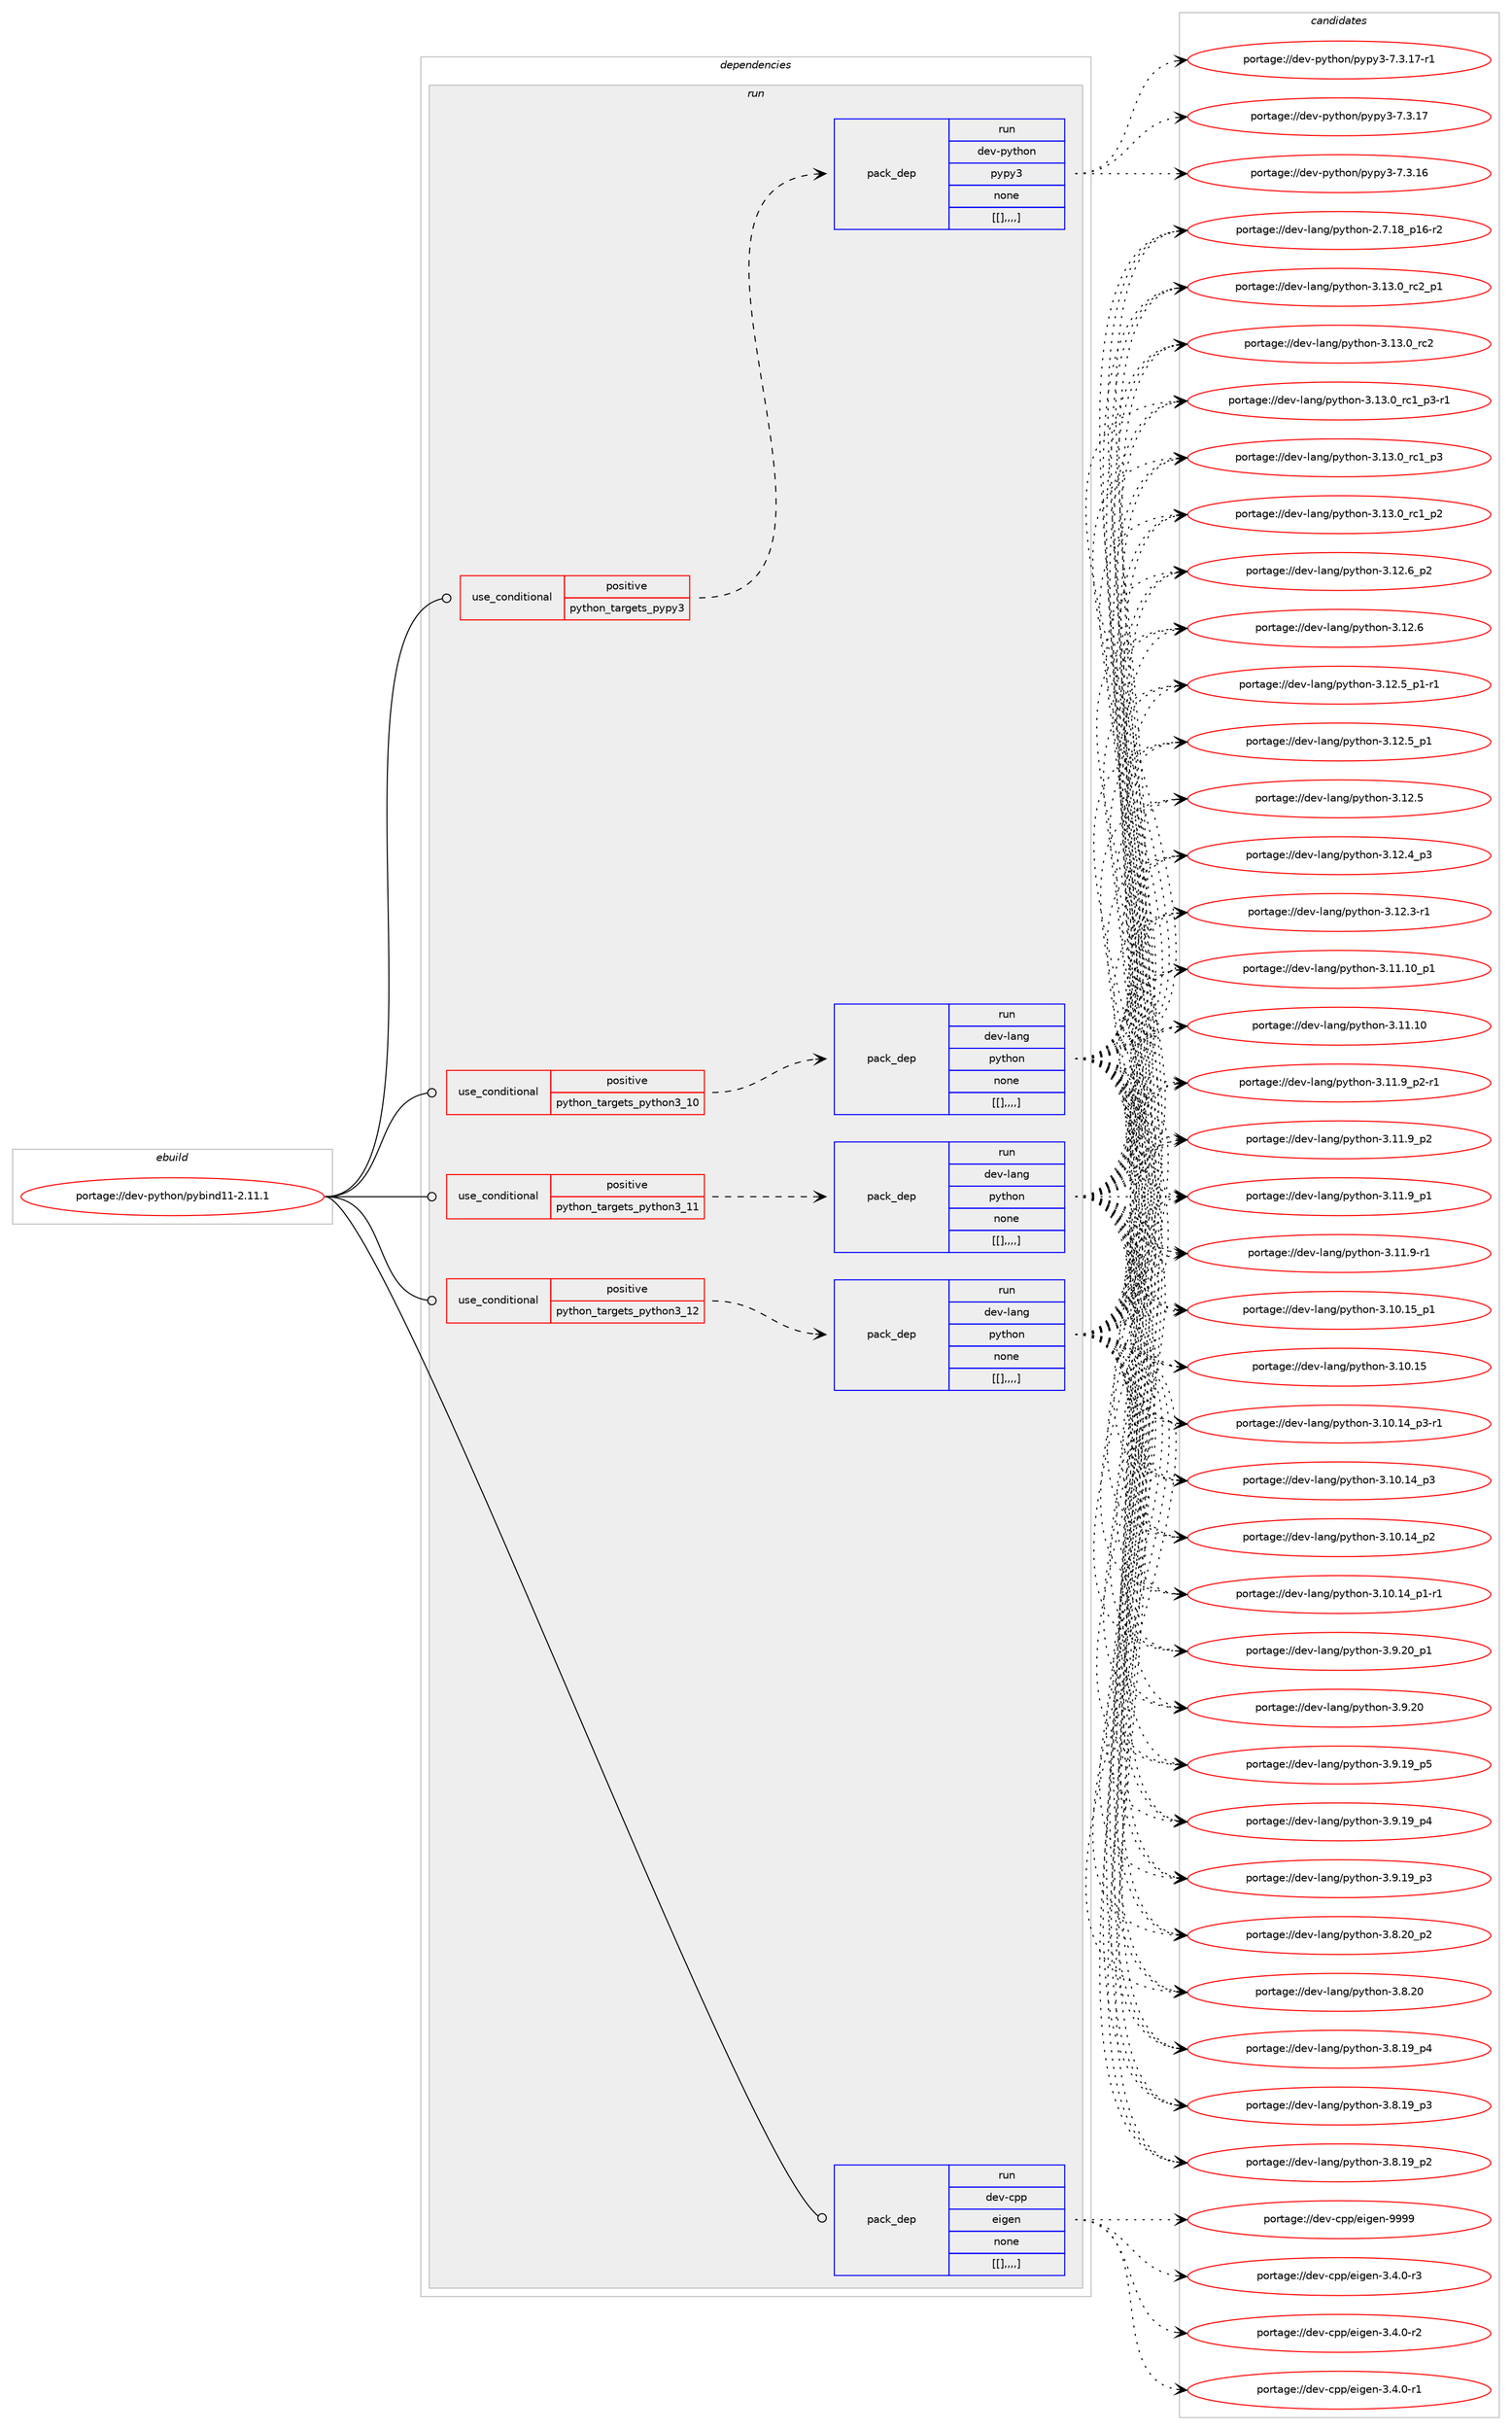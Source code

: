 digraph prolog {

# *************
# Graph options
# *************

newrank=true;
concentrate=true;
compound=true;
graph [rankdir=LR,fontname=Helvetica,fontsize=10,ranksep=1.5];#, ranksep=2.5, nodesep=0.2];
edge  [arrowhead=vee];
node  [fontname=Helvetica,fontsize=10];

# **********
# The ebuild
# **********

subgraph cluster_leftcol {
color=gray;
label=<<i>ebuild</i>>;
id [label="portage://dev-python/pybind11-2.11.1", color=red, width=4, href="../dev-python/pybind11-2.11.1.svg"];
}

# ****************
# The dependencies
# ****************

subgraph cluster_midcol {
color=gray;
label=<<i>dependencies</i>>;
subgraph cluster_compile {
fillcolor="#eeeeee";
style=filled;
label=<<i>compile</i>>;
}
subgraph cluster_compileandrun {
fillcolor="#eeeeee";
style=filled;
label=<<i>compile and run</i>>;
}
subgraph cluster_run {
fillcolor="#eeeeee";
style=filled;
label=<<i>run</i>>;
subgraph cond38013 {
dependency158267 [label=<<TABLE BORDER="0" CELLBORDER="1" CELLSPACING="0" CELLPADDING="4"><TR><TD ROWSPAN="3" CELLPADDING="10">use_conditional</TD></TR><TR><TD>positive</TD></TR><TR><TD>python_targets_pypy3</TD></TR></TABLE>>, shape=none, color=red];
subgraph pack119037 {
dependency158268 [label=<<TABLE BORDER="0" CELLBORDER="1" CELLSPACING="0" CELLPADDING="4" WIDTH="220"><TR><TD ROWSPAN="6" CELLPADDING="30">pack_dep</TD></TR><TR><TD WIDTH="110">run</TD></TR><TR><TD>dev-python</TD></TR><TR><TD>pypy3</TD></TR><TR><TD>none</TD></TR><TR><TD>[[],,,,]</TD></TR></TABLE>>, shape=none, color=blue];
}
dependency158267:e -> dependency158268:w [weight=20,style="dashed",arrowhead="vee"];
}
id:e -> dependency158267:w [weight=20,style="solid",arrowhead="odot"];
subgraph cond38014 {
dependency158269 [label=<<TABLE BORDER="0" CELLBORDER="1" CELLSPACING="0" CELLPADDING="4"><TR><TD ROWSPAN="3" CELLPADDING="10">use_conditional</TD></TR><TR><TD>positive</TD></TR><TR><TD>python_targets_python3_10</TD></TR></TABLE>>, shape=none, color=red];
subgraph pack119038 {
dependency158270 [label=<<TABLE BORDER="0" CELLBORDER="1" CELLSPACING="0" CELLPADDING="4" WIDTH="220"><TR><TD ROWSPAN="6" CELLPADDING="30">pack_dep</TD></TR><TR><TD WIDTH="110">run</TD></TR><TR><TD>dev-lang</TD></TR><TR><TD>python</TD></TR><TR><TD>none</TD></TR><TR><TD>[[],,,,]</TD></TR></TABLE>>, shape=none, color=blue];
}
dependency158269:e -> dependency158270:w [weight=20,style="dashed",arrowhead="vee"];
}
id:e -> dependency158269:w [weight=20,style="solid",arrowhead="odot"];
subgraph cond38015 {
dependency158271 [label=<<TABLE BORDER="0" CELLBORDER="1" CELLSPACING="0" CELLPADDING="4"><TR><TD ROWSPAN="3" CELLPADDING="10">use_conditional</TD></TR><TR><TD>positive</TD></TR><TR><TD>python_targets_python3_11</TD></TR></TABLE>>, shape=none, color=red];
subgraph pack119039 {
dependency158272 [label=<<TABLE BORDER="0" CELLBORDER="1" CELLSPACING="0" CELLPADDING="4" WIDTH="220"><TR><TD ROWSPAN="6" CELLPADDING="30">pack_dep</TD></TR><TR><TD WIDTH="110">run</TD></TR><TR><TD>dev-lang</TD></TR><TR><TD>python</TD></TR><TR><TD>none</TD></TR><TR><TD>[[],,,,]</TD></TR></TABLE>>, shape=none, color=blue];
}
dependency158271:e -> dependency158272:w [weight=20,style="dashed",arrowhead="vee"];
}
id:e -> dependency158271:w [weight=20,style="solid",arrowhead="odot"];
subgraph cond38016 {
dependency158273 [label=<<TABLE BORDER="0" CELLBORDER="1" CELLSPACING="0" CELLPADDING="4"><TR><TD ROWSPAN="3" CELLPADDING="10">use_conditional</TD></TR><TR><TD>positive</TD></TR><TR><TD>python_targets_python3_12</TD></TR></TABLE>>, shape=none, color=red];
subgraph pack119040 {
dependency158274 [label=<<TABLE BORDER="0" CELLBORDER="1" CELLSPACING="0" CELLPADDING="4" WIDTH="220"><TR><TD ROWSPAN="6" CELLPADDING="30">pack_dep</TD></TR><TR><TD WIDTH="110">run</TD></TR><TR><TD>dev-lang</TD></TR><TR><TD>python</TD></TR><TR><TD>none</TD></TR><TR><TD>[[],,,,]</TD></TR></TABLE>>, shape=none, color=blue];
}
dependency158273:e -> dependency158274:w [weight=20,style="dashed",arrowhead="vee"];
}
id:e -> dependency158273:w [weight=20,style="solid",arrowhead="odot"];
subgraph pack119041 {
dependency158275 [label=<<TABLE BORDER="0" CELLBORDER="1" CELLSPACING="0" CELLPADDING="4" WIDTH="220"><TR><TD ROWSPAN="6" CELLPADDING="30">pack_dep</TD></TR><TR><TD WIDTH="110">run</TD></TR><TR><TD>dev-cpp</TD></TR><TR><TD>eigen</TD></TR><TR><TD>none</TD></TR><TR><TD>[[],,,,]</TD></TR></TABLE>>, shape=none, color=blue];
}
id:e -> dependency158275:w [weight=20,style="solid",arrowhead="odot"];
}
}

# **************
# The candidates
# **************

subgraph cluster_choices {
rank=same;
color=gray;
label=<<i>candidates</i>>;

subgraph choice119037 {
color=black;
nodesep=1;
choice100101118451121211161041111104711212111212151455546514649554511449 [label="portage://dev-python/pypy3-7.3.17-r1", color=red, width=4,href="../dev-python/pypy3-7.3.17-r1.svg"];
choice10010111845112121116104111110471121211121215145554651464955 [label="portage://dev-python/pypy3-7.3.17", color=red, width=4,href="../dev-python/pypy3-7.3.17.svg"];
choice10010111845112121116104111110471121211121215145554651464954 [label="portage://dev-python/pypy3-7.3.16", color=red, width=4,href="../dev-python/pypy3-7.3.16.svg"];
dependency158268:e -> choice100101118451121211161041111104711212111212151455546514649554511449:w [style=dotted,weight="100"];
dependency158268:e -> choice10010111845112121116104111110471121211121215145554651464955:w [style=dotted,weight="100"];
dependency158268:e -> choice10010111845112121116104111110471121211121215145554651464954:w [style=dotted,weight="100"];
}
subgraph choice119038 {
color=black;
nodesep=1;
choice100101118451089711010347112121116104111110455146495146489511499509511249 [label="portage://dev-lang/python-3.13.0_rc2_p1", color=red, width=4,href="../dev-lang/python-3.13.0_rc2_p1.svg"];
choice10010111845108971101034711212111610411111045514649514648951149950 [label="portage://dev-lang/python-3.13.0_rc2", color=red, width=4,href="../dev-lang/python-3.13.0_rc2.svg"];
choice1001011184510897110103471121211161041111104551464951464895114994995112514511449 [label="portage://dev-lang/python-3.13.0_rc1_p3-r1", color=red, width=4,href="../dev-lang/python-3.13.0_rc1_p3-r1.svg"];
choice100101118451089711010347112121116104111110455146495146489511499499511251 [label="portage://dev-lang/python-3.13.0_rc1_p3", color=red, width=4,href="../dev-lang/python-3.13.0_rc1_p3.svg"];
choice100101118451089711010347112121116104111110455146495146489511499499511250 [label="portage://dev-lang/python-3.13.0_rc1_p2", color=red, width=4,href="../dev-lang/python-3.13.0_rc1_p2.svg"];
choice100101118451089711010347112121116104111110455146495046549511250 [label="portage://dev-lang/python-3.12.6_p2", color=red, width=4,href="../dev-lang/python-3.12.6_p2.svg"];
choice10010111845108971101034711212111610411111045514649504654 [label="portage://dev-lang/python-3.12.6", color=red, width=4,href="../dev-lang/python-3.12.6.svg"];
choice1001011184510897110103471121211161041111104551464950465395112494511449 [label="portage://dev-lang/python-3.12.5_p1-r1", color=red, width=4,href="../dev-lang/python-3.12.5_p1-r1.svg"];
choice100101118451089711010347112121116104111110455146495046539511249 [label="portage://dev-lang/python-3.12.5_p1", color=red, width=4,href="../dev-lang/python-3.12.5_p1.svg"];
choice10010111845108971101034711212111610411111045514649504653 [label="portage://dev-lang/python-3.12.5", color=red, width=4,href="../dev-lang/python-3.12.5.svg"];
choice100101118451089711010347112121116104111110455146495046529511251 [label="portage://dev-lang/python-3.12.4_p3", color=red, width=4,href="../dev-lang/python-3.12.4_p3.svg"];
choice100101118451089711010347112121116104111110455146495046514511449 [label="portage://dev-lang/python-3.12.3-r1", color=red, width=4,href="../dev-lang/python-3.12.3-r1.svg"];
choice10010111845108971101034711212111610411111045514649494649489511249 [label="portage://dev-lang/python-3.11.10_p1", color=red, width=4,href="../dev-lang/python-3.11.10_p1.svg"];
choice1001011184510897110103471121211161041111104551464949464948 [label="portage://dev-lang/python-3.11.10", color=red, width=4,href="../dev-lang/python-3.11.10.svg"];
choice1001011184510897110103471121211161041111104551464949465795112504511449 [label="portage://dev-lang/python-3.11.9_p2-r1", color=red, width=4,href="../dev-lang/python-3.11.9_p2-r1.svg"];
choice100101118451089711010347112121116104111110455146494946579511250 [label="portage://dev-lang/python-3.11.9_p2", color=red, width=4,href="../dev-lang/python-3.11.9_p2.svg"];
choice100101118451089711010347112121116104111110455146494946579511249 [label="portage://dev-lang/python-3.11.9_p1", color=red, width=4,href="../dev-lang/python-3.11.9_p1.svg"];
choice100101118451089711010347112121116104111110455146494946574511449 [label="portage://dev-lang/python-3.11.9-r1", color=red, width=4,href="../dev-lang/python-3.11.9-r1.svg"];
choice10010111845108971101034711212111610411111045514649484649539511249 [label="portage://dev-lang/python-3.10.15_p1", color=red, width=4,href="../dev-lang/python-3.10.15_p1.svg"];
choice1001011184510897110103471121211161041111104551464948464953 [label="portage://dev-lang/python-3.10.15", color=red, width=4,href="../dev-lang/python-3.10.15.svg"];
choice100101118451089711010347112121116104111110455146494846495295112514511449 [label="portage://dev-lang/python-3.10.14_p3-r1", color=red, width=4,href="../dev-lang/python-3.10.14_p3-r1.svg"];
choice10010111845108971101034711212111610411111045514649484649529511251 [label="portage://dev-lang/python-3.10.14_p3", color=red, width=4,href="../dev-lang/python-3.10.14_p3.svg"];
choice10010111845108971101034711212111610411111045514649484649529511250 [label="portage://dev-lang/python-3.10.14_p2", color=red, width=4,href="../dev-lang/python-3.10.14_p2.svg"];
choice100101118451089711010347112121116104111110455146494846495295112494511449 [label="portage://dev-lang/python-3.10.14_p1-r1", color=red, width=4,href="../dev-lang/python-3.10.14_p1-r1.svg"];
choice100101118451089711010347112121116104111110455146574650489511249 [label="portage://dev-lang/python-3.9.20_p1", color=red, width=4,href="../dev-lang/python-3.9.20_p1.svg"];
choice10010111845108971101034711212111610411111045514657465048 [label="portage://dev-lang/python-3.9.20", color=red, width=4,href="../dev-lang/python-3.9.20.svg"];
choice100101118451089711010347112121116104111110455146574649579511253 [label="portage://dev-lang/python-3.9.19_p5", color=red, width=4,href="../dev-lang/python-3.9.19_p5.svg"];
choice100101118451089711010347112121116104111110455146574649579511252 [label="portage://dev-lang/python-3.9.19_p4", color=red, width=4,href="../dev-lang/python-3.9.19_p4.svg"];
choice100101118451089711010347112121116104111110455146574649579511251 [label="portage://dev-lang/python-3.9.19_p3", color=red, width=4,href="../dev-lang/python-3.9.19_p3.svg"];
choice100101118451089711010347112121116104111110455146564650489511250 [label="portage://dev-lang/python-3.8.20_p2", color=red, width=4,href="../dev-lang/python-3.8.20_p2.svg"];
choice10010111845108971101034711212111610411111045514656465048 [label="portage://dev-lang/python-3.8.20", color=red, width=4,href="../dev-lang/python-3.8.20.svg"];
choice100101118451089711010347112121116104111110455146564649579511252 [label="portage://dev-lang/python-3.8.19_p4", color=red, width=4,href="../dev-lang/python-3.8.19_p4.svg"];
choice100101118451089711010347112121116104111110455146564649579511251 [label="portage://dev-lang/python-3.8.19_p3", color=red, width=4,href="../dev-lang/python-3.8.19_p3.svg"];
choice100101118451089711010347112121116104111110455146564649579511250 [label="portage://dev-lang/python-3.8.19_p2", color=red, width=4,href="../dev-lang/python-3.8.19_p2.svg"];
choice100101118451089711010347112121116104111110455046554649569511249544511450 [label="portage://dev-lang/python-2.7.18_p16-r2", color=red, width=4,href="../dev-lang/python-2.7.18_p16-r2.svg"];
dependency158270:e -> choice100101118451089711010347112121116104111110455146495146489511499509511249:w [style=dotted,weight="100"];
dependency158270:e -> choice10010111845108971101034711212111610411111045514649514648951149950:w [style=dotted,weight="100"];
dependency158270:e -> choice1001011184510897110103471121211161041111104551464951464895114994995112514511449:w [style=dotted,weight="100"];
dependency158270:e -> choice100101118451089711010347112121116104111110455146495146489511499499511251:w [style=dotted,weight="100"];
dependency158270:e -> choice100101118451089711010347112121116104111110455146495146489511499499511250:w [style=dotted,weight="100"];
dependency158270:e -> choice100101118451089711010347112121116104111110455146495046549511250:w [style=dotted,weight="100"];
dependency158270:e -> choice10010111845108971101034711212111610411111045514649504654:w [style=dotted,weight="100"];
dependency158270:e -> choice1001011184510897110103471121211161041111104551464950465395112494511449:w [style=dotted,weight="100"];
dependency158270:e -> choice100101118451089711010347112121116104111110455146495046539511249:w [style=dotted,weight="100"];
dependency158270:e -> choice10010111845108971101034711212111610411111045514649504653:w [style=dotted,weight="100"];
dependency158270:e -> choice100101118451089711010347112121116104111110455146495046529511251:w [style=dotted,weight="100"];
dependency158270:e -> choice100101118451089711010347112121116104111110455146495046514511449:w [style=dotted,weight="100"];
dependency158270:e -> choice10010111845108971101034711212111610411111045514649494649489511249:w [style=dotted,weight="100"];
dependency158270:e -> choice1001011184510897110103471121211161041111104551464949464948:w [style=dotted,weight="100"];
dependency158270:e -> choice1001011184510897110103471121211161041111104551464949465795112504511449:w [style=dotted,weight="100"];
dependency158270:e -> choice100101118451089711010347112121116104111110455146494946579511250:w [style=dotted,weight="100"];
dependency158270:e -> choice100101118451089711010347112121116104111110455146494946579511249:w [style=dotted,weight="100"];
dependency158270:e -> choice100101118451089711010347112121116104111110455146494946574511449:w [style=dotted,weight="100"];
dependency158270:e -> choice10010111845108971101034711212111610411111045514649484649539511249:w [style=dotted,weight="100"];
dependency158270:e -> choice1001011184510897110103471121211161041111104551464948464953:w [style=dotted,weight="100"];
dependency158270:e -> choice100101118451089711010347112121116104111110455146494846495295112514511449:w [style=dotted,weight="100"];
dependency158270:e -> choice10010111845108971101034711212111610411111045514649484649529511251:w [style=dotted,weight="100"];
dependency158270:e -> choice10010111845108971101034711212111610411111045514649484649529511250:w [style=dotted,weight="100"];
dependency158270:e -> choice100101118451089711010347112121116104111110455146494846495295112494511449:w [style=dotted,weight="100"];
dependency158270:e -> choice100101118451089711010347112121116104111110455146574650489511249:w [style=dotted,weight="100"];
dependency158270:e -> choice10010111845108971101034711212111610411111045514657465048:w [style=dotted,weight="100"];
dependency158270:e -> choice100101118451089711010347112121116104111110455146574649579511253:w [style=dotted,weight="100"];
dependency158270:e -> choice100101118451089711010347112121116104111110455146574649579511252:w [style=dotted,weight="100"];
dependency158270:e -> choice100101118451089711010347112121116104111110455146574649579511251:w [style=dotted,weight="100"];
dependency158270:e -> choice100101118451089711010347112121116104111110455146564650489511250:w [style=dotted,weight="100"];
dependency158270:e -> choice10010111845108971101034711212111610411111045514656465048:w [style=dotted,weight="100"];
dependency158270:e -> choice100101118451089711010347112121116104111110455146564649579511252:w [style=dotted,weight="100"];
dependency158270:e -> choice100101118451089711010347112121116104111110455146564649579511251:w [style=dotted,weight="100"];
dependency158270:e -> choice100101118451089711010347112121116104111110455146564649579511250:w [style=dotted,weight="100"];
dependency158270:e -> choice100101118451089711010347112121116104111110455046554649569511249544511450:w [style=dotted,weight="100"];
}
subgraph choice119039 {
color=black;
nodesep=1;
choice100101118451089711010347112121116104111110455146495146489511499509511249 [label="portage://dev-lang/python-3.13.0_rc2_p1", color=red, width=4,href="../dev-lang/python-3.13.0_rc2_p1.svg"];
choice10010111845108971101034711212111610411111045514649514648951149950 [label="portage://dev-lang/python-3.13.0_rc2", color=red, width=4,href="../dev-lang/python-3.13.0_rc2.svg"];
choice1001011184510897110103471121211161041111104551464951464895114994995112514511449 [label="portage://dev-lang/python-3.13.0_rc1_p3-r1", color=red, width=4,href="../dev-lang/python-3.13.0_rc1_p3-r1.svg"];
choice100101118451089711010347112121116104111110455146495146489511499499511251 [label="portage://dev-lang/python-3.13.0_rc1_p3", color=red, width=4,href="../dev-lang/python-3.13.0_rc1_p3.svg"];
choice100101118451089711010347112121116104111110455146495146489511499499511250 [label="portage://dev-lang/python-3.13.0_rc1_p2", color=red, width=4,href="../dev-lang/python-3.13.0_rc1_p2.svg"];
choice100101118451089711010347112121116104111110455146495046549511250 [label="portage://dev-lang/python-3.12.6_p2", color=red, width=4,href="../dev-lang/python-3.12.6_p2.svg"];
choice10010111845108971101034711212111610411111045514649504654 [label="portage://dev-lang/python-3.12.6", color=red, width=4,href="../dev-lang/python-3.12.6.svg"];
choice1001011184510897110103471121211161041111104551464950465395112494511449 [label="portage://dev-lang/python-3.12.5_p1-r1", color=red, width=4,href="../dev-lang/python-3.12.5_p1-r1.svg"];
choice100101118451089711010347112121116104111110455146495046539511249 [label="portage://dev-lang/python-3.12.5_p1", color=red, width=4,href="../dev-lang/python-3.12.5_p1.svg"];
choice10010111845108971101034711212111610411111045514649504653 [label="portage://dev-lang/python-3.12.5", color=red, width=4,href="../dev-lang/python-3.12.5.svg"];
choice100101118451089711010347112121116104111110455146495046529511251 [label="portage://dev-lang/python-3.12.4_p3", color=red, width=4,href="../dev-lang/python-3.12.4_p3.svg"];
choice100101118451089711010347112121116104111110455146495046514511449 [label="portage://dev-lang/python-3.12.3-r1", color=red, width=4,href="../dev-lang/python-3.12.3-r1.svg"];
choice10010111845108971101034711212111610411111045514649494649489511249 [label="portage://dev-lang/python-3.11.10_p1", color=red, width=4,href="../dev-lang/python-3.11.10_p1.svg"];
choice1001011184510897110103471121211161041111104551464949464948 [label="portage://dev-lang/python-3.11.10", color=red, width=4,href="../dev-lang/python-3.11.10.svg"];
choice1001011184510897110103471121211161041111104551464949465795112504511449 [label="portage://dev-lang/python-3.11.9_p2-r1", color=red, width=4,href="../dev-lang/python-3.11.9_p2-r1.svg"];
choice100101118451089711010347112121116104111110455146494946579511250 [label="portage://dev-lang/python-3.11.9_p2", color=red, width=4,href="../dev-lang/python-3.11.9_p2.svg"];
choice100101118451089711010347112121116104111110455146494946579511249 [label="portage://dev-lang/python-3.11.9_p1", color=red, width=4,href="../dev-lang/python-3.11.9_p1.svg"];
choice100101118451089711010347112121116104111110455146494946574511449 [label="portage://dev-lang/python-3.11.9-r1", color=red, width=4,href="../dev-lang/python-3.11.9-r1.svg"];
choice10010111845108971101034711212111610411111045514649484649539511249 [label="portage://dev-lang/python-3.10.15_p1", color=red, width=4,href="../dev-lang/python-3.10.15_p1.svg"];
choice1001011184510897110103471121211161041111104551464948464953 [label="portage://dev-lang/python-3.10.15", color=red, width=4,href="../dev-lang/python-3.10.15.svg"];
choice100101118451089711010347112121116104111110455146494846495295112514511449 [label="portage://dev-lang/python-3.10.14_p3-r1", color=red, width=4,href="../dev-lang/python-3.10.14_p3-r1.svg"];
choice10010111845108971101034711212111610411111045514649484649529511251 [label="portage://dev-lang/python-3.10.14_p3", color=red, width=4,href="../dev-lang/python-3.10.14_p3.svg"];
choice10010111845108971101034711212111610411111045514649484649529511250 [label="portage://dev-lang/python-3.10.14_p2", color=red, width=4,href="../dev-lang/python-3.10.14_p2.svg"];
choice100101118451089711010347112121116104111110455146494846495295112494511449 [label="portage://dev-lang/python-3.10.14_p1-r1", color=red, width=4,href="../dev-lang/python-3.10.14_p1-r1.svg"];
choice100101118451089711010347112121116104111110455146574650489511249 [label="portage://dev-lang/python-3.9.20_p1", color=red, width=4,href="../dev-lang/python-3.9.20_p1.svg"];
choice10010111845108971101034711212111610411111045514657465048 [label="portage://dev-lang/python-3.9.20", color=red, width=4,href="../dev-lang/python-3.9.20.svg"];
choice100101118451089711010347112121116104111110455146574649579511253 [label="portage://dev-lang/python-3.9.19_p5", color=red, width=4,href="../dev-lang/python-3.9.19_p5.svg"];
choice100101118451089711010347112121116104111110455146574649579511252 [label="portage://dev-lang/python-3.9.19_p4", color=red, width=4,href="../dev-lang/python-3.9.19_p4.svg"];
choice100101118451089711010347112121116104111110455146574649579511251 [label="portage://dev-lang/python-3.9.19_p3", color=red, width=4,href="../dev-lang/python-3.9.19_p3.svg"];
choice100101118451089711010347112121116104111110455146564650489511250 [label="portage://dev-lang/python-3.8.20_p2", color=red, width=4,href="../dev-lang/python-3.8.20_p2.svg"];
choice10010111845108971101034711212111610411111045514656465048 [label="portage://dev-lang/python-3.8.20", color=red, width=4,href="../dev-lang/python-3.8.20.svg"];
choice100101118451089711010347112121116104111110455146564649579511252 [label="portage://dev-lang/python-3.8.19_p4", color=red, width=4,href="../dev-lang/python-3.8.19_p4.svg"];
choice100101118451089711010347112121116104111110455146564649579511251 [label="portage://dev-lang/python-3.8.19_p3", color=red, width=4,href="../dev-lang/python-3.8.19_p3.svg"];
choice100101118451089711010347112121116104111110455146564649579511250 [label="portage://dev-lang/python-3.8.19_p2", color=red, width=4,href="../dev-lang/python-3.8.19_p2.svg"];
choice100101118451089711010347112121116104111110455046554649569511249544511450 [label="portage://dev-lang/python-2.7.18_p16-r2", color=red, width=4,href="../dev-lang/python-2.7.18_p16-r2.svg"];
dependency158272:e -> choice100101118451089711010347112121116104111110455146495146489511499509511249:w [style=dotted,weight="100"];
dependency158272:e -> choice10010111845108971101034711212111610411111045514649514648951149950:w [style=dotted,weight="100"];
dependency158272:e -> choice1001011184510897110103471121211161041111104551464951464895114994995112514511449:w [style=dotted,weight="100"];
dependency158272:e -> choice100101118451089711010347112121116104111110455146495146489511499499511251:w [style=dotted,weight="100"];
dependency158272:e -> choice100101118451089711010347112121116104111110455146495146489511499499511250:w [style=dotted,weight="100"];
dependency158272:e -> choice100101118451089711010347112121116104111110455146495046549511250:w [style=dotted,weight="100"];
dependency158272:e -> choice10010111845108971101034711212111610411111045514649504654:w [style=dotted,weight="100"];
dependency158272:e -> choice1001011184510897110103471121211161041111104551464950465395112494511449:w [style=dotted,weight="100"];
dependency158272:e -> choice100101118451089711010347112121116104111110455146495046539511249:w [style=dotted,weight="100"];
dependency158272:e -> choice10010111845108971101034711212111610411111045514649504653:w [style=dotted,weight="100"];
dependency158272:e -> choice100101118451089711010347112121116104111110455146495046529511251:w [style=dotted,weight="100"];
dependency158272:e -> choice100101118451089711010347112121116104111110455146495046514511449:w [style=dotted,weight="100"];
dependency158272:e -> choice10010111845108971101034711212111610411111045514649494649489511249:w [style=dotted,weight="100"];
dependency158272:e -> choice1001011184510897110103471121211161041111104551464949464948:w [style=dotted,weight="100"];
dependency158272:e -> choice1001011184510897110103471121211161041111104551464949465795112504511449:w [style=dotted,weight="100"];
dependency158272:e -> choice100101118451089711010347112121116104111110455146494946579511250:w [style=dotted,weight="100"];
dependency158272:e -> choice100101118451089711010347112121116104111110455146494946579511249:w [style=dotted,weight="100"];
dependency158272:e -> choice100101118451089711010347112121116104111110455146494946574511449:w [style=dotted,weight="100"];
dependency158272:e -> choice10010111845108971101034711212111610411111045514649484649539511249:w [style=dotted,weight="100"];
dependency158272:e -> choice1001011184510897110103471121211161041111104551464948464953:w [style=dotted,weight="100"];
dependency158272:e -> choice100101118451089711010347112121116104111110455146494846495295112514511449:w [style=dotted,weight="100"];
dependency158272:e -> choice10010111845108971101034711212111610411111045514649484649529511251:w [style=dotted,weight="100"];
dependency158272:e -> choice10010111845108971101034711212111610411111045514649484649529511250:w [style=dotted,weight="100"];
dependency158272:e -> choice100101118451089711010347112121116104111110455146494846495295112494511449:w [style=dotted,weight="100"];
dependency158272:e -> choice100101118451089711010347112121116104111110455146574650489511249:w [style=dotted,weight="100"];
dependency158272:e -> choice10010111845108971101034711212111610411111045514657465048:w [style=dotted,weight="100"];
dependency158272:e -> choice100101118451089711010347112121116104111110455146574649579511253:w [style=dotted,weight="100"];
dependency158272:e -> choice100101118451089711010347112121116104111110455146574649579511252:w [style=dotted,weight="100"];
dependency158272:e -> choice100101118451089711010347112121116104111110455146574649579511251:w [style=dotted,weight="100"];
dependency158272:e -> choice100101118451089711010347112121116104111110455146564650489511250:w [style=dotted,weight="100"];
dependency158272:e -> choice10010111845108971101034711212111610411111045514656465048:w [style=dotted,weight="100"];
dependency158272:e -> choice100101118451089711010347112121116104111110455146564649579511252:w [style=dotted,weight="100"];
dependency158272:e -> choice100101118451089711010347112121116104111110455146564649579511251:w [style=dotted,weight="100"];
dependency158272:e -> choice100101118451089711010347112121116104111110455146564649579511250:w [style=dotted,weight="100"];
dependency158272:e -> choice100101118451089711010347112121116104111110455046554649569511249544511450:w [style=dotted,weight="100"];
}
subgraph choice119040 {
color=black;
nodesep=1;
choice100101118451089711010347112121116104111110455146495146489511499509511249 [label="portage://dev-lang/python-3.13.0_rc2_p1", color=red, width=4,href="../dev-lang/python-3.13.0_rc2_p1.svg"];
choice10010111845108971101034711212111610411111045514649514648951149950 [label="portage://dev-lang/python-3.13.0_rc2", color=red, width=4,href="../dev-lang/python-3.13.0_rc2.svg"];
choice1001011184510897110103471121211161041111104551464951464895114994995112514511449 [label="portage://dev-lang/python-3.13.0_rc1_p3-r1", color=red, width=4,href="../dev-lang/python-3.13.0_rc1_p3-r1.svg"];
choice100101118451089711010347112121116104111110455146495146489511499499511251 [label="portage://dev-lang/python-3.13.0_rc1_p3", color=red, width=4,href="../dev-lang/python-3.13.0_rc1_p3.svg"];
choice100101118451089711010347112121116104111110455146495146489511499499511250 [label="portage://dev-lang/python-3.13.0_rc1_p2", color=red, width=4,href="../dev-lang/python-3.13.0_rc1_p2.svg"];
choice100101118451089711010347112121116104111110455146495046549511250 [label="portage://dev-lang/python-3.12.6_p2", color=red, width=4,href="../dev-lang/python-3.12.6_p2.svg"];
choice10010111845108971101034711212111610411111045514649504654 [label="portage://dev-lang/python-3.12.6", color=red, width=4,href="../dev-lang/python-3.12.6.svg"];
choice1001011184510897110103471121211161041111104551464950465395112494511449 [label="portage://dev-lang/python-3.12.5_p1-r1", color=red, width=4,href="../dev-lang/python-3.12.5_p1-r1.svg"];
choice100101118451089711010347112121116104111110455146495046539511249 [label="portage://dev-lang/python-3.12.5_p1", color=red, width=4,href="../dev-lang/python-3.12.5_p1.svg"];
choice10010111845108971101034711212111610411111045514649504653 [label="portage://dev-lang/python-3.12.5", color=red, width=4,href="../dev-lang/python-3.12.5.svg"];
choice100101118451089711010347112121116104111110455146495046529511251 [label="portage://dev-lang/python-3.12.4_p3", color=red, width=4,href="../dev-lang/python-3.12.4_p3.svg"];
choice100101118451089711010347112121116104111110455146495046514511449 [label="portage://dev-lang/python-3.12.3-r1", color=red, width=4,href="../dev-lang/python-3.12.3-r1.svg"];
choice10010111845108971101034711212111610411111045514649494649489511249 [label="portage://dev-lang/python-3.11.10_p1", color=red, width=4,href="../dev-lang/python-3.11.10_p1.svg"];
choice1001011184510897110103471121211161041111104551464949464948 [label="portage://dev-lang/python-3.11.10", color=red, width=4,href="../dev-lang/python-3.11.10.svg"];
choice1001011184510897110103471121211161041111104551464949465795112504511449 [label="portage://dev-lang/python-3.11.9_p2-r1", color=red, width=4,href="../dev-lang/python-3.11.9_p2-r1.svg"];
choice100101118451089711010347112121116104111110455146494946579511250 [label="portage://dev-lang/python-3.11.9_p2", color=red, width=4,href="../dev-lang/python-3.11.9_p2.svg"];
choice100101118451089711010347112121116104111110455146494946579511249 [label="portage://dev-lang/python-3.11.9_p1", color=red, width=4,href="../dev-lang/python-3.11.9_p1.svg"];
choice100101118451089711010347112121116104111110455146494946574511449 [label="portage://dev-lang/python-3.11.9-r1", color=red, width=4,href="../dev-lang/python-3.11.9-r1.svg"];
choice10010111845108971101034711212111610411111045514649484649539511249 [label="portage://dev-lang/python-3.10.15_p1", color=red, width=4,href="../dev-lang/python-3.10.15_p1.svg"];
choice1001011184510897110103471121211161041111104551464948464953 [label="portage://dev-lang/python-3.10.15", color=red, width=4,href="../dev-lang/python-3.10.15.svg"];
choice100101118451089711010347112121116104111110455146494846495295112514511449 [label="portage://dev-lang/python-3.10.14_p3-r1", color=red, width=4,href="../dev-lang/python-3.10.14_p3-r1.svg"];
choice10010111845108971101034711212111610411111045514649484649529511251 [label="portage://dev-lang/python-3.10.14_p3", color=red, width=4,href="../dev-lang/python-3.10.14_p3.svg"];
choice10010111845108971101034711212111610411111045514649484649529511250 [label="portage://dev-lang/python-3.10.14_p2", color=red, width=4,href="../dev-lang/python-3.10.14_p2.svg"];
choice100101118451089711010347112121116104111110455146494846495295112494511449 [label="portage://dev-lang/python-3.10.14_p1-r1", color=red, width=4,href="../dev-lang/python-3.10.14_p1-r1.svg"];
choice100101118451089711010347112121116104111110455146574650489511249 [label="portage://dev-lang/python-3.9.20_p1", color=red, width=4,href="../dev-lang/python-3.9.20_p1.svg"];
choice10010111845108971101034711212111610411111045514657465048 [label="portage://dev-lang/python-3.9.20", color=red, width=4,href="../dev-lang/python-3.9.20.svg"];
choice100101118451089711010347112121116104111110455146574649579511253 [label="portage://dev-lang/python-3.9.19_p5", color=red, width=4,href="../dev-lang/python-3.9.19_p5.svg"];
choice100101118451089711010347112121116104111110455146574649579511252 [label="portage://dev-lang/python-3.9.19_p4", color=red, width=4,href="../dev-lang/python-3.9.19_p4.svg"];
choice100101118451089711010347112121116104111110455146574649579511251 [label="portage://dev-lang/python-3.9.19_p3", color=red, width=4,href="../dev-lang/python-3.9.19_p3.svg"];
choice100101118451089711010347112121116104111110455146564650489511250 [label="portage://dev-lang/python-3.8.20_p2", color=red, width=4,href="../dev-lang/python-3.8.20_p2.svg"];
choice10010111845108971101034711212111610411111045514656465048 [label="portage://dev-lang/python-3.8.20", color=red, width=4,href="../dev-lang/python-3.8.20.svg"];
choice100101118451089711010347112121116104111110455146564649579511252 [label="portage://dev-lang/python-3.8.19_p4", color=red, width=4,href="../dev-lang/python-3.8.19_p4.svg"];
choice100101118451089711010347112121116104111110455146564649579511251 [label="portage://dev-lang/python-3.8.19_p3", color=red, width=4,href="../dev-lang/python-3.8.19_p3.svg"];
choice100101118451089711010347112121116104111110455146564649579511250 [label="portage://dev-lang/python-3.8.19_p2", color=red, width=4,href="../dev-lang/python-3.8.19_p2.svg"];
choice100101118451089711010347112121116104111110455046554649569511249544511450 [label="portage://dev-lang/python-2.7.18_p16-r2", color=red, width=4,href="../dev-lang/python-2.7.18_p16-r2.svg"];
dependency158274:e -> choice100101118451089711010347112121116104111110455146495146489511499509511249:w [style=dotted,weight="100"];
dependency158274:e -> choice10010111845108971101034711212111610411111045514649514648951149950:w [style=dotted,weight="100"];
dependency158274:e -> choice1001011184510897110103471121211161041111104551464951464895114994995112514511449:w [style=dotted,weight="100"];
dependency158274:e -> choice100101118451089711010347112121116104111110455146495146489511499499511251:w [style=dotted,weight="100"];
dependency158274:e -> choice100101118451089711010347112121116104111110455146495146489511499499511250:w [style=dotted,weight="100"];
dependency158274:e -> choice100101118451089711010347112121116104111110455146495046549511250:w [style=dotted,weight="100"];
dependency158274:e -> choice10010111845108971101034711212111610411111045514649504654:w [style=dotted,weight="100"];
dependency158274:e -> choice1001011184510897110103471121211161041111104551464950465395112494511449:w [style=dotted,weight="100"];
dependency158274:e -> choice100101118451089711010347112121116104111110455146495046539511249:w [style=dotted,weight="100"];
dependency158274:e -> choice10010111845108971101034711212111610411111045514649504653:w [style=dotted,weight="100"];
dependency158274:e -> choice100101118451089711010347112121116104111110455146495046529511251:w [style=dotted,weight="100"];
dependency158274:e -> choice100101118451089711010347112121116104111110455146495046514511449:w [style=dotted,weight="100"];
dependency158274:e -> choice10010111845108971101034711212111610411111045514649494649489511249:w [style=dotted,weight="100"];
dependency158274:e -> choice1001011184510897110103471121211161041111104551464949464948:w [style=dotted,weight="100"];
dependency158274:e -> choice1001011184510897110103471121211161041111104551464949465795112504511449:w [style=dotted,weight="100"];
dependency158274:e -> choice100101118451089711010347112121116104111110455146494946579511250:w [style=dotted,weight="100"];
dependency158274:e -> choice100101118451089711010347112121116104111110455146494946579511249:w [style=dotted,weight="100"];
dependency158274:e -> choice100101118451089711010347112121116104111110455146494946574511449:w [style=dotted,weight="100"];
dependency158274:e -> choice10010111845108971101034711212111610411111045514649484649539511249:w [style=dotted,weight="100"];
dependency158274:e -> choice1001011184510897110103471121211161041111104551464948464953:w [style=dotted,weight="100"];
dependency158274:e -> choice100101118451089711010347112121116104111110455146494846495295112514511449:w [style=dotted,weight="100"];
dependency158274:e -> choice10010111845108971101034711212111610411111045514649484649529511251:w [style=dotted,weight="100"];
dependency158274:e -> choice10010111845108971101034711212111610411111045514649484649529511250:w [style=dotted,weight="100"];
dependency158274:e -> choice100101118451089711010347112121116104111110455146494846495295112494511449:w [style=dotted,weight="100"];
dependency158274:e -> choice100101118451089711010347112121116104111110455146574650489511249:w [style=dotted,weight="100"];
dependency158274:e -> choice10010111845108971101034711212111610411111045514657465048:w [style=dotted,weight="100"];
dependency158274:e -> choice100101118451089711010347112121116104111110455146574649579511253:w [style=dotted,weight="100"];
dependency158274:e -> choice100101118451089711010347112121116104111110455146574649579511252:w [style=dotted,weight="100"];
dependency158274:e -> choice100101118451089711010347112121116104111110455146574649579511251:w [style=dotted,weight="100"];
dependency158274:e -> choice100101118451089711010347112121116104111110455146564650489511250:w [style=dotted,weight="100"];
dependency158274:e -> choice10010111845108971101034711212111610411111045514656465048:w [style=dotted,weight="100"];
dependency158274:e -> choice100101118451089711010347112121116104111110455146564649579511252:w [style=dotted,weight="100"];
dependency158274:e -> choice100101118451089711010347112121116104111110455146564649579511251:w [style=dotted,weight="100"];
dependency158274:e -> choice100101118451089711010347112121116104111110455146564649579511250:w [style=dotted,weight="100"];
dependency158274:e -> choice100101118451089711010347112121116104111110455046554649569511249544511450:w [style=dotted,weight="100"];
}
subgraph choice119041 {
color=black;
nodesep=1;
choice1001011184599112112471011051031011104557575757 [label="portage://dev-cpp/eigen-9999", color=red, width=4,href="../dev-cpp/eigen-9999.svg"];
choice1001011184599112112471011051031011104551465246484511451 [label="portage://dev-cpp/eigen-3.4.0-r3", color=red, width=4,href="../dev-cpp/eigen-3.4.0-r3.svg"];
choice1001011184599112112471011051031011104551465246484511450 [label="portage://dev-cpp/eigen-3.4.0-r2", color=red, width=4,href="../dev-cpp/eigen-3.4.0-r2.svg"];
choice1001011184599112112471011051031011104551465246484511449 [label="portage://dev-cpp/eigen-3.4.0-r1", color=red, width=4,href="../dev-cpp/eigen-3.4.0-r1.svg"];
dependency158275:e -> choice1001011184599112112471011051031011104557575757:w [style=dotted,weight="100"];
dependency158275:e -> choice1001011184599112112471011051031011104551465246484511451:w [style=dotted,weight="100"];
dependency158275:e -> choice1001011184599112112471011051031011104551465246484511450:w [style=dotted,weight="100"];
dependency158275:e -> choice1001011184599112112471011051031011104551465246484511449:w [style=dotted,weight="100"];
}
}

}

